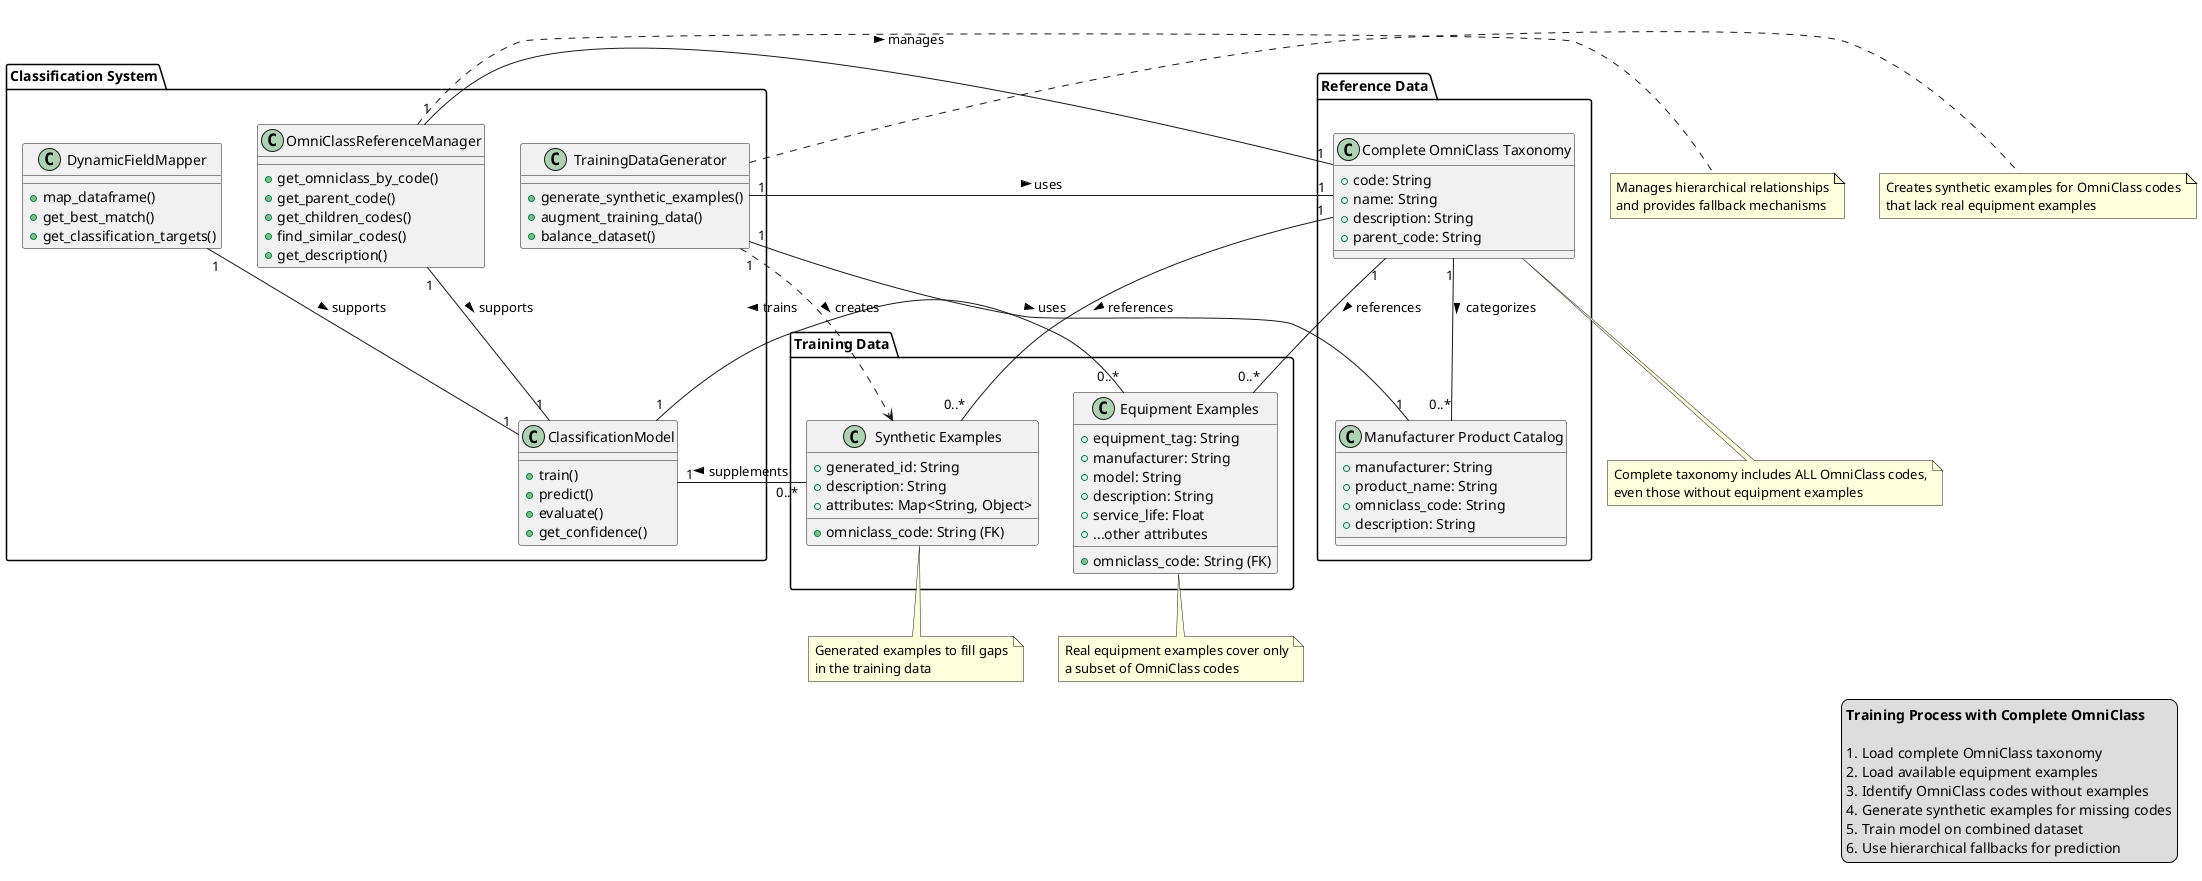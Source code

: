 @startuml "Training Data Integration with Complete OmniClass Taxonomy"

' Define the components
package "Reference Data" {
  class "Complete OmniClass Taxonomy" as OmniClass {
    + code: String
    + name: String
    + description: String
    + parent_code: String
  }
  
  class "Manufacturer Product Catalog" as ManufCatalog {
    + manufacturer: String
    + product_name: String
    + omniclass_code: String
    + description: String
  }
}

package "Training Data" {
  class "Equipment Examples" as Equipment {
    + equipment_tag: String
    + manufacturer: String
    + model: String
    + description: String
    + omniclass_code: String (FK)
    + service_life: Float
    + ...other attributes
  }
  
  class "Synthetic Examples" as Synthetic {
    + generated_id: String
    + description: String
    + omniclass_code: String (FK)
    + attributes: Map<String, Object>
  }
}

package "Classification System" {
  class "DynamicFieldMapper" as Mapper {
    + map_dataframe()
    + get_best_match()
    + get_classification_targets()
  }
  
  class "OmniClassReferenceManager" as OmniManager {
    + get_omniclass_by_code()
    + get_parent_code()
    + get_children_codes()
    + find_similar_codes()
    + get_description()
  }
  
  class "TrainingDataGenerator" as Generator {
    + generate_synthetic_examples()
    + augment_training_data()
    + balance_dataset()
  }
  
  class "ClassificationModel" as Model {
    + train()
    + predict()
    + evaluate()
    + get_confidence()
  }
}

' Define relationships
OmniClass "1" -- "0..*" Equipment : references >
OmniClass "1" -- "0..*" Synthetic : references >
OmniClass "1" -- "0..*" ManufCatalog : categorizes >

Equipment "0..*" -- "1" Model : trains >
Synthetic "0..*" -- "1" Model : supplements >

OmniManager "1" -- "1" OmniClass : manages >
Generator "1" -- "1" OmniClass : uses >
Generator "1" -- "1" ManufCatalog : uses >
Generator "1" ..> Synthetic : creates >

Mapper "1" -- "1" Model : supports >
OmniManager "1" -- "1" Model : supports >

' Notes explaining the approach
note bottom of OmniClass
  Complete taxonomy includes ALL OmniClass codes,
  even those without equipment examples
end note

note bottom of Equipment
  Real equipment examples cover only
  a subset of OmniClass codes
end note

note bottom of Synthetic
  Generated examples to fill gaps
  in the training data
end note

note right of Generator
  Creates synthetic examples for OmniClass codes
  that lack real equipment examples
end note

note right of OmniManager
  Manages hierarchical relationships
  and provides fallback mechanisms
end note

' Add a sequence diagram to show the training process
legend right
  **Training Process with Complete OmniClass**
  
  1. Load complete OmniClass taxonomy
  2. Load available equipment examples
  3. Identify OmniClass codes without examples
  4. Generate synthetic examples for missing codes
  5. Train model on combined dataset
  6. Use hierarchical fallbacks for prediction
endlegend

@enduml